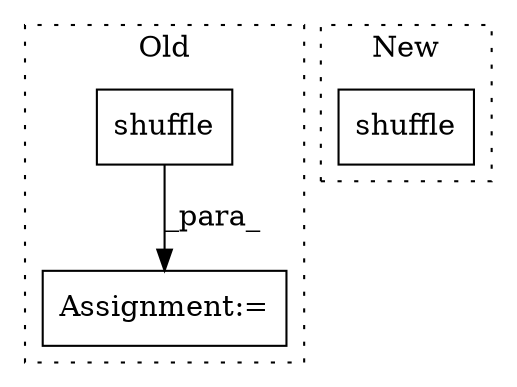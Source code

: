 digraph G {
subgraph cluster0 {
1 [label="shuffle" a="32" s="8181,8215" l="8,1" shape="box"];
3 [label="Assignment:=" a="7" s="8163" l="1" shape="box"];
label = "Old";
style="dotted";
}
subgraph cluster1 {
2 [label="shuffle" a="32" s="8492,8507" l="8,1" shape="box"];
label = "New";
style="dotted";
}
1 -> 3 [label="_para_"];
}